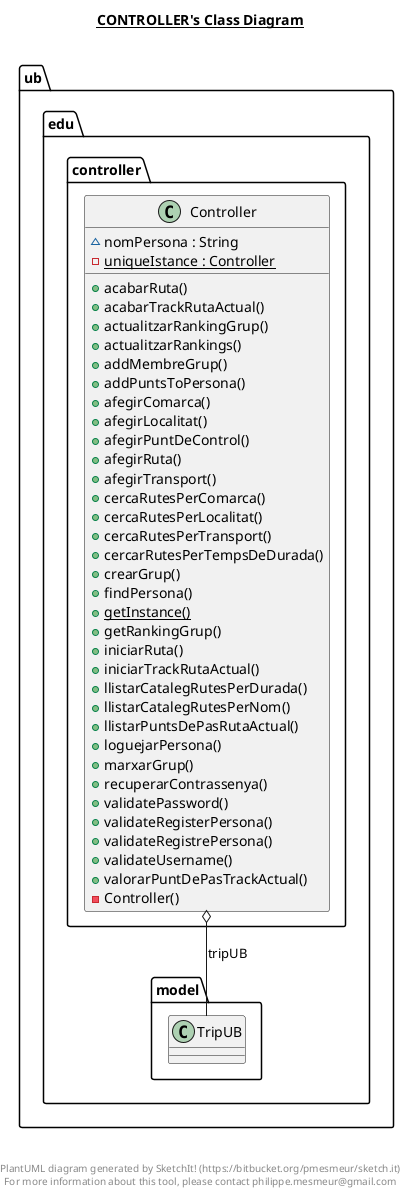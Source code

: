 @startuml

title __CONTROLLER's Class Diagram__\n

  namespace ub.edu.controller {
    class ub.edu.controller.Controller {
        ~ nomPersona : String
        {static} - uniqueIstance : Controller
        + acabarRuta()
        + acabarTrackRutaActual()
        + actualitzarRankingGrup()
        + actualitzarRankings()
        + addMembreGrup()
        + addPuntsToPersona()
        + afegirComarca()
        + afegirLocalitat()
        + afegirPuntDeControl()
        + afegirRuta()
        + afegirTransport()
        + cercaRutesPerComarca()
        + cercaRutesPerLocalitat()
        + cercaRutesPerTransport()
        + cercarRutesPerTempsDeDurada()
        + crearGrup()
        + findPersona()
        {static} + getInstance()
        + getRankingGrup()
        + iniciarRuta()
        + iniciarTrackRutaActual()
        + llistarCatalegRutesPerDurada()
        + llistarCatalegRutesPerNom()
        + llistarPuntsDePasRutaActual()
        + loguejarPersona()
        + marxarGrup()
        + recuperarContrassenya()
        + validatePassword()
        + validateRegisterPersona()
        + validateRegistrePersona()
        + validateUsername()
        + valorarPuntDePasTrackActual()
        - Controller()
    }
  }
  

  ub.edu.controller.Controller o-- ub.edu.model.TripUB : tripUB


right footer


PlantUML diagram generated by SketchIt! (https://bitbucket.org/pmesmeur/sketch.it)
For more information about this tool, please contact philippe.mesmeur@gmail.com
endfooter

@enduml
